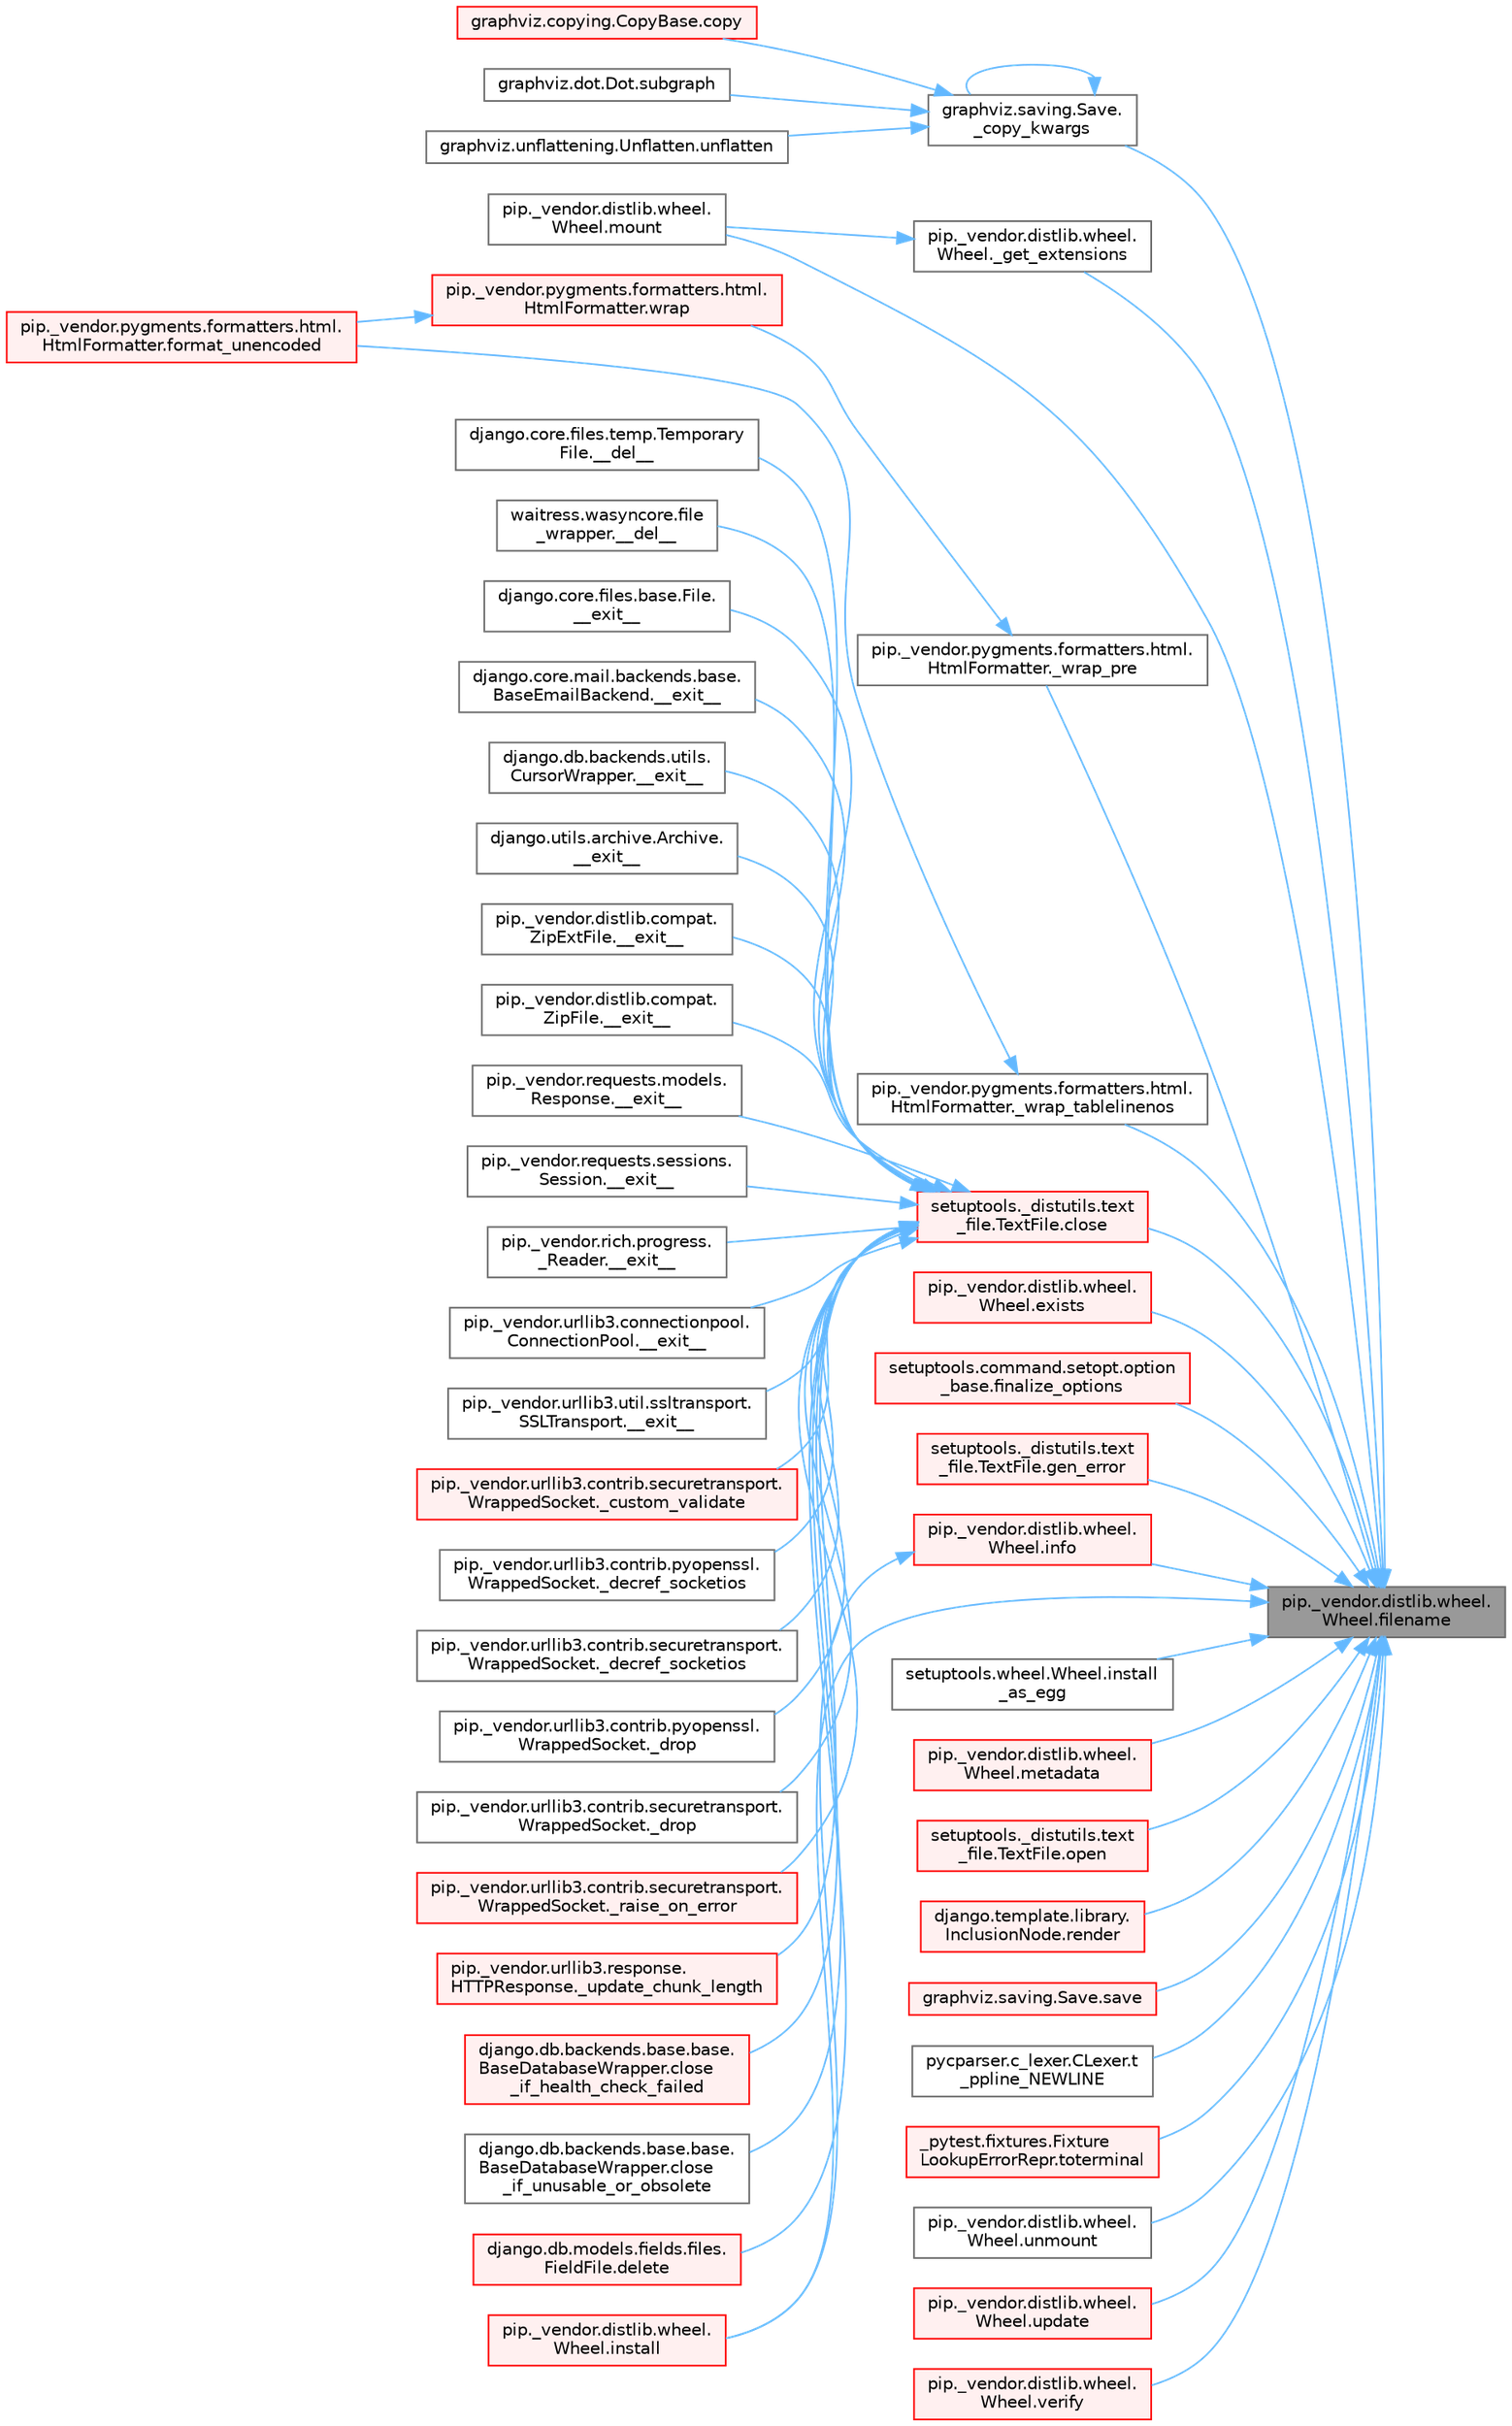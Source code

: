 digraph "pip._vendor.distlib.wheel.Wheel.filename"
{
 // LATEX_PDF_SIZE
  bgcolor="transparent";
  edge [fontname=Helvetica,fontsize=10,labelfontname=Helvetica,labelfontsize=10];
  node [fontname=Helvetica,fontsize=10,shape=box,height=0.2,width=0.4];
  rankdir="RL";
  Node1 [id="Node000001",label="pip._vendor.distlib.wheel.\lWheel.filename",height=0.2,width=0.4,color="gray40", fillcolor="grey60", style="filled", fontcolor="black",tooltip=" "];
  Node1 -> Node2 [id="edge1_Node000001_Node000002",dir="back",color="steelblue1",style="solid",tooltip=" "];
  Node2 [id="Node000002",label="graphviz.saving.Save.\l_copy_kwargs",height=0.2,width=0.4,color="grey40", fillcolor="white", style="filled",URL="$classgraphviz_1_1saving_1_1_save.html#a3e0bdd953aa85f02af5473ff061fc387",tooltip=" "];
  Node2 -> Node2 [id="edge2_Node000002_Node000002",dir="back",color="steelblue1",style="solid",tooltip=" "];
  Node2 -> Node3 [id="edge3_Node000002_Node000003",dir="back",color="steelblue1",style="solid",tooltip=" "];
  Node3 [id="Node000003",label="graphviz.copying.CopyBase.copy",height=0.2,width=0.4,color="red", fillcolor="#FFF0F0", style="filled",URL="$classgraphviz_1_1copying_1_1_copy_base.html#a2f81c0dd9b8d1f25d9aebacfdb5ee284",tooltip=" "];
  Node2 -> Node1140 [id="edge4_Node000002_Node001140",dir="back",color="steelblue1",style="solid",tooltip=" "];
  Node1140 [id="Node001140",label="graphviz.dot.Dot.subgraph",height=0.2,width=0.4,color="grey40", fillcolor="white", style="filled",URL="$classgraphviz_1_1dot_1_1_dot.html#aa9f1022e8fe3d291fb929fbb4af7f831",tooltip=" "];
  Node2 -> Node1141 [id="edge5_Node000002_Node001141",dir="back",color="steelblue1",style="solid",tooltip=" "];
  Node1141 [id="Node001141",label="graphviz.unflattening.Unflatten.unflatten",height=0.2,width=0.4,color="grey40", fillcolor="white", style="filled",URL="$classgraphviz_1_1unflattening_1_1_unflatten.html#a35aae356d671a4b7d284249cdd4ff734",tooltip=" "];
  Node1 -> Node566 [id="edge6_Node000001_Node000566",dir="back",color="steelblue1",style="solid",tooltip=" "];
  Node566 [id="Node000566",label="pip._vendor.distlib.wheel.\lWheel._get_extensions",height=0.2,width=0.4,color="grey40", fillcolor="white", style="filled",URL="$classpip_1_1__vendor_1_1distlib_1_1wheel_1_1_wheel.html#a73a762e18348cb6866fe316c4796fb50",tooltip=" "];
  Node566 -> Node567 [id="edge7_Node000566_Node000567",dir="back",color="steelblue1",style="solid",tooltip=" "];
  Node567 [id="Node000567",label="pip._vendor.distlib.wheel.\lWheel.mount",height=0.2,width=0.4,color="grey40", fillcolor="white", style="filled",URL="$classpip_1_1__vendor_1_1distlib_1_1wheel_1_1_wheel.html#a200397d45c2b1e462e2e87ad21b34ba5",tooltip=" "];
  Node1 -> Node1566 [id="edge8_Node000001_Node001566",dir="back",color="steelblue1",style="solid",tooltip=" "];
  Node1566 [id="Node001566",label="pip._vendor.pygments.formatters.html.\lHtmlFormatter._wrap_pre",height=0.2,width=0.4,color="grey40", fillcolor="white", style="filled",URL="$classpip_1_1__vendor_1_1pygments_1_1formatters_1_1html_1_1_html_formatter.html#a1c0458f927ea36cdeec703ed0997feff",tooltip=" "];
  Node1566 -> Node1567 [id="edge9_Node001566_Node001567",dir="back",color="steelblue1",style="solid",tooltip=" "];
  Node1567 [id="Node001567",label="pip._vendor.pygments.formatters.html.\lHtmlFormatter.wrap",height=0.2,width=0.4,color="red", fillcolor="#FFF0F0", style="filled",URL="$classpip_1_1__vendor_1_1pygments_1_1formatters_1_1html_1_1_html_formatter.html#a84f7a3db7ec986e86c4491b0e5ac81a5",tooltip=" "];
  Node1567 -> Node1568 [id="edge10_Node001567_Node001568",dir="back",color="steelblue1",style="solid",tooltip=" "];
  Node1568 [id="Node001568",label="pip._vendor.pygments.formatters.html.\lHtmlFormatter.format_unencoded",height=0.2,width=0.4,color="red", fillcolor="#FFF0F0", style="filled",URL="$classpip_1_1__vendor_1_1pygments_1_1formatters_1_1html_1_1_html_formatter.html#a296a51115f9ec5f6663333a86e0df5b0",tooltip=" "];
  Node1 -> Node1569 [id="edge11_Node000001_Node001569",dir="back",color="steelblue1",style="solid",tooltip=" "];
  Node1569 [id="Node001569",label="pip._vendor.pygments.formatters.html.\lHtmlFormatter._wrap_tablelinenos",height=0.2,width=0.4,color="grey40", fillcolor="white", style="filled",URL="$classpip_1_1__vendor_1_1pygments_1_1formatters_1_1html_1_1_html_formatter.html#ab8adb97a125058b7f834745a37ac7662",tooltip=" "];
  Node1569 -> Node1568 [id="edge12_Node001569_Node001568",dir="back",color="steelblue1",style="solid",tooltip=" "];
  Node1 -> Node1570 [id="edge13_Node000001_Node001570",dir="back",color="steelblue1",style="solid",tooltip=" "];
  Node1570 [id="Node001570",label="setuptools._distutils.text\l_file.TextFile.close",height=0.2,width=0.4,color="red", fillcolor="#FFF0F0", style="filled",URL="$classsetuptools_1_1__distutils_1_1text__file_1_1_text_file.html#a880e75e9f3da58303c2746ad57f825bd",tooltip=" "];
  Node1570 -> Node27 [id="edge14_Node001570_Node000027",dir="back",color="steelblue1",style="solid",tooltip=" "];
  Node27 [id="Node000027",label="django.core.files.temp.Temporary\lFile.__del__",height=0.2,width=0.4,color="grey40", fillcolor="white", style="filled",URL="$classdjango_1_1core_1_1files_1_1temp_1_1_temporary_file.html#a95809e90e91ff4f43e62813734a1ff5f",tooltip=" "];
  Node1570 -> Node28 [id="edge15_Node001570_Node000028",dir="back",color="steelblue1",style="solid",tooltip=" "];
  Node28 [id="Node000028",label="waitress.wasyncore.file\l_wrapper.__del__",height=0.2,width=0.4,color="grey40", fillcolor="white", style="filled",URL="$classwaitress_1_1wasyncore_1_1file__wrapper.html#a4e25ecc24a6210bc5e295c433e632780",tooltip=" "];
  Node1570 -> Node29 [id="edge16_Node001570_Node000029",dir="back",color="steelblue1",style="solid",tooltip=" "];
  Node29 [id="Node000029",label="django.core.files.base.File.\l__exit__",height=0.2,width=0.4,color="grey40", fillcolor="white", style="filled",URL="$classdjango_1_1core_1_1files_1_1base_1_1_file.html#ae0b1191c5014d84fee107227495e239c",tooltip=" "];
  Node1570 -> Node30 [id="edge17_Node001570_Node000030",dir="back",color="steelblue1",style="solid",tooltip=" "];
  Node30 [id="Node000030",label="django.core.mail.backends.base.\lBaseEmailBackend.__exit__",height=0.2,width=0.4,color="grey40", fillcolor="white", style="filled",URL="$classdjango_1_1core_1_1mail_1_1backends_1_1base_1_1_base_email_backend.html#ab6610ac0ed4aba1a8172e85b59065503",tooltip=" "];
  Node1570 -> Node31 [id="edge18_Node001570_Node000031",dir="back",color="steelblue1",style="solid",tooltip=" "];
  Node31 [id="Node000031",label="django.db.backends.utils.\lCursorWrapper.__exit__",height=0.2,width=0.4,color="grey40", fillcolor="white", style="filled",URL="$classdjango_1_1db_1_1backends_1_1utils_1_1_cursor_wrapper.html#a02f5176bb3b2e598d12ac8fdf26f3496",tooltip=" "];
  Node1570 -> Node32 [id="edge19_Node001570_Node000032",dir="back",color="steelblue1",style="solid",tooltip=" "];
  Node32 [id="Node000032",label="django.utils.archive.Archive.\l__exit__",height=0.2,width=0.4,color="grey40", fillcolor="white", style="filled",URL="$classdjango_1_1utils_1_1archive_1_1_archive.html#a9a50df9316e6d45236868d7561a13d78",tooltip=" "];
  Node1570 -> Node33 [id="edge20_Node001570_Node000033",dir="back",color="steelblue1",style="solid",tooltip=" "];
  Node33 [id="Node000033",label="pip._vendor.distlib.compat.\lZipExtFile.__exit__",height=0.2,width=0.4,color="grey40", fillcolor="white", style="filled",URL="$classpip_1_1__vendor_1_1distlib_1_1compat_1_1_zip_ext_file.html#ad18398fe6a9f5109a3b0a62aa29d830c",tooltip=" "];
  Node1570 -> Node34 [id="edge21_Node001570_Node000034",dir="back",color="steelblue1",style="solid",tooltip=" "];
  Node34 [id="Node000034",label="pip._vendor.distlib.compat.\lZipFile.__exit__",height=0.2,width=0.4,color="grey40", fillcolor="white", style="filled",URL="$classpip_1_1__vendor_1_1distlib_1_1compat_1_1_zip_file.html#ae730617981b5947edb5f7838f1caabb4",tooltip=" "];
  Node1570 -> Node35 [id="edge22_Node001570_Node000035",dir="back",color="steelblue1",style="solid",tooltip=" "];
  Node35 [id="Node000035",label="pip._vendor.requests.models.\lResponse.__exit__",height=0.2,width=0.4,color="grey40", fillcolor="white", style="filled",URL="$classpip_1_1__vendor_1_1requests_1_1models_1_1_response.html#a1f5f32680ba6cd5002b2c19b7b8b0705",tooltip=" "];
  Node1570 -> Node36 [id="edge23_Node001570_Node000036",dir="back",color="steelblue1",style="solid",tooltip=" "];
  Node36 [id="Node000036",label="pip._vendor.requests.sessions.\lSession.__exit__",height=0.2,width=0.4,color="grey40", fillcolor="white", style="filled",URL="$classpip_1_1__vendor_1_1requests_1_1sessions_1_1_session.html#aa063240820ab2fc28ed471a014a47963",tooltip=" "];
  Node1570 -> Node37 [id="edge24_Node001570_Node000037",dir="back",color="steelblue1",style="solid",tooltip=" "];
  Node37 [id="Node000037",label="pip._vendor.rich.progress.\l_Reader.__exit__",height=0.2,width=0.4,color="grey40", fillcolor="white", style="filled",URL="$classpip_1_1__vendor_1_1rich_1_1progress_1_1___reader.html#a82781ca9c3ea0f5a0a3f9bd309e05b85",tooltip=" "];
  Node1570 -> Node38 [id="edge25_Node001570_Node000038",dir="back",color="steelblue1",style="solid",tooltip=" "];
  Node38 [id="Node000038",label="pip._vendor.urllib3.connectionpool.\lConnectionPool.__exit__",height=0.2,width=0.4,color="grey40", fillcolor="white", style="filled",URL="$classpip_1_1__vendor_1_1urllib3_1_1connectionpool_1_1_connection_pool.html#adfa39f03564a54c98c18206145aa9d0f",tooltip=" "];
  Node1570 -> Node39 [id="edge26_Node001570_Node000039",dir="back",color="steelblue1",style="solid",tooltip=" "];
  Node39 [id="Node000039",label="pip._vendor.urllib3.util.ssltransport.\lSSLTransport.__exit__",height=0.2,width=0.4,color="grey40", fillcolor="white", style="filled",URL="$classpip_1_1__vendor_1_1urllib3_1_1util_1_1ssltransport_1_1_s_s_l_transport.html#ae3f2aec625e9a75bbcd96b467cf3b7fd",tooltip=" "];
  Node1570 -> Node40 [id="edge27_Node001570_Node000040",dir="back",color="steelblue1",style="solid",tooltip=" "];
  Node40 [id="Node000040",label="pip._vendor.urllib3.contrib.securetransport.\lWrappedSocket._custom_validate",height=0.2,width=0.4,color="red", fillcolor="#FFF0F0", style="filled",URL="$classpip_1_1__vendor_1_1urllib3_1_1contrib_1_1securetransport_1_1_wrapped_socket.html#a792d7036b5574cd74ffbf75a1d40e8ea",tooltip=" "];
  Node1570 -> Node42 [id="edge28_Node001570_Node000042",dir="back",color="steelblue1",style="solid",tooltip=" "];
  Node42 [id="Node000042",label="pip._vendor.urllib3.contrib.pyopenssl.\lWrappedSocket._decref_socketios",height=0.2,width=0.4,color="grey40", fillcolor="white", style="filled",URL="$classpip_1_1__vendor_1_1urllib3_1_1contrib_1_1pyopenssl_1_1_wrapped_socket.html#a852978001c35f19a5668b6b635b4d466",tooltip=" "];
  Node1570 -> Node43 [id="edge29_Node001570_Node000043",dir="back",color="steelblue1",style="solid",tooltip=" "];
  Node43 [id="Node000043",label="pip._vendor.urllib3.contrib.securetransport.\lWrappedSocket._decref_socketios",height=0.2,width=0.4,color="grey40", fillcolor="white", style="filled",URL="$classpip_1_1__vendor_1_1urllib3_1_1contrib_1_1securetransport_1_1_wrapped_socket.html#aece833c51ea926f1a23410d725e8e0bc",tooltip=" "];
  Node1570 -> Node44 [id="edge30_Node001570_Node000044",dir="back",color="steelblue1",style="solid",tooltip=" "];
  Node44 [id="Node000044",label="pip._vendor.urllib3.contrib.pyopenssl.\lWrappedSocket._drop",height=0.2,width=0.4,color="grey40", fillcolor="white", style="filled",URL="$classpip_1_1__vendor_1_1urllib3_1_1contrib_1_1pyopenssl_1_1_wrapped_socket.html#a7d3e248bcf60a9d8606bbcde69f785f5",tooltip=" "];
  Node1570 -> Node45 [id="edge31_Node001570_Node000045",dir="back",color="steelblue1",style="solid",tooltip=" "];
  Node45 [id="Node000045",label="pip._vendor.urllib3.contrib.securetransport.\lWrappedSocket._drop",height=0.2,width=0.4,color="grey40", fillcolor="white", style="filled",URL="$classpip_1_1__vendor_1_1urllib3_1_1contrib_1_1securetransport_1_1_wrapped_socket.html#aa5120335fca67c7dd6cc4b1cf6d7e74f",tooltip=" "];
  Node1570 -> Node46 [id="edge32_Node001570_Node000046",dir="back",color="steelblue1",style="solid",tooltip=" "];
  Node46 [id="Node000046",label="pip._vendor.urllib3.contrib.securetransport.\lWrappedSocket._raise_on_error",height=0.2,width=0.4,color="red", fillcolor="#FFF0F0", style="filled",URL="$classpip_1_1__vendor_1_1urllib3_1_1contrib_1_1securetransport_1_1_wrapped_socket.html#ae89ceec48b026fbcf5e9888ee21e0c09",tooltip=" "];
  Node1570 -> Node178 [id="edge33_Node001570_Node000178",dir="back",color="steelblue1",style="solid",tooltip=" "];
  Node178 [id="Node000178",label="pip._vendor.urllib3.response.\lHTTPResponse._update_chunk_length",height=0.2,width=0.4,color="red", fillcolor="#FFF0F0", style="filled",URL="$classpip_1_1__vendor_1_1urllib3_1_1response_1_1_h_t_t_p_response.html#adbdd73c32bc7b36f2120d5ab8189e8d8",tooltip=" "];
  Node1570 -> Node401 [id="edge34_Node001570_Node000401",dir="back",color="steelblue1",style="solid",tooltip=" "];
  Node401 [id="Node000401",label="django.db.backends.base.base.\lBaseDatabaseWrapper.close\l_if_health_check_failed",height=0.2,width=0.4,color="red", fillcolor="#FFF0F0", style="filled",URL="$classdjango_1_1db_1_1backends_1_1base_1_1base_1_1_base_database_wrapper.html#a3f4d11734d2da94781f00468b6bd3981",tooltip=" "];
  Node1570 -> Node1571 [id="edge35_Node001570_Node001571",dir="back",color="steelblue1",style="solid",tooltip=" "];
  Node1571 [id="Node001571",label="django.db.backends.base.base.\lBaseDatabaseWrapper.close\l_if_unusable_or_obsolete",height=0.2,width=0.4,color="grey40", fillcolor="white", style="filled",URL="$classdjango_1_1db_1_1backends_1_1base_1_1base_1_1_base_database_wrapper.html#a599dfc5a8da20da69ffa5a94869dad01",tooltip=" "];
  Node1570 -> Node1572 [id="edge36_Node001570_Node001572",dir="back",color="steelblue1",style="solid",tooltip=" "];
  Node1572 [id="Node001572",label="django.db.models.fields.files.\lFieldFile.delete",height=0.2,width=0.4,color="red", fillcolor="#FFF0F0", style="filled",URL="$classdjango_1_1db_1_1models_1_1fields_1_1files_1_1_field_file.html#a9ceb820ca3d1263f793b61694dbc8214",tooltip=" "];
  Node1 -> Node573 [id="edge37_Node000001_Node000573",dir="back",color="steelblue1",style="solid",tooltip=" "];
  Node573 [id="Node000573",label="pip._vendor.distlib.wheel.\lWheel.exists",height=0.2,width=0.4,color="red", fillcolor="#FFF0F0", style="filled",URL="$classpip_1_1__vendor_1_1distlib_1_1wheel_1_1_wheel.html#a9ea7ded38fabd19aa8604ad550a8d6aa",tooltip=" "];
  Node1 -> Node1609 [id="edge38_Node000001_Node001609",dir="back",color="steelblue1",style="solid",tooltip=" "];
  Node1609 [id="Node001609",label="setuptools.command.setopt.option\l_base.finalize_options",height=0.2,width=0.4,color="red", fillcolor="#FFF0F0", style="filled",URL="$classsetuptools_1_1command_1_1setopt_1_1option__base.html#a43b3749bfce2c4a8b00663b6f6bc124d",tooltip=" "];
  Node1 -> Node1610 [id="edge39_Node000001_Node001610",dir="back",color="steelblue1",style="solid",tooltip=" "];
  Node1610 [id="Node001610",label="setuptools._distutils.text\l_file.TextFile.gen_error",height=0.2,width=0.4,color="red", fillcolor="#FFF0F0", style="filled",URL="$classsetuptools_1_1__distutils_1_1text__file_1_1_text_file.html#a9991fa038bd382ef25b2e21b0dcc422d",tooltip=" "];
  Node1 -> Node581 [id="edge40_Node000001_Node000581",dir="back",color="steelblue1",style="solid",tooltip=" "];
  Node581 [id="Node000581",label="pip._vendor.distlib.wheel.\lWheel.info",height=0.2,width=0.4,color="red", fillcolor="#FFF0F0", style="filled",URL="$classpip_1_1__vendor_1_1distlib_1_1wheel_1_1_wheel.html#a81ca97c6a25d0d98ac526fdf1d993b3e",tooltip=" "];
  Node581 -> Node1675 [id="edge41_Node000581_Node001675",dir="back",color="steelblue1",style="solid",tooltip=" "];
  Node1675 [id="Node001675",label="pip._vendor.distlib.wheel.\lWheel.install",height=0.2,width=0.4,color="red", fillcolor="#FFF0F0", style="filled",URL="$classpip_1_1__vendor_1_1distlib_1_1wheel_1_1_wheel.html#a2d42ca18eda62d320111afef46504f5c",tooltip=" "];
  Node1 -> Node1675 [id="edge42_Node000001_Node001675",dir="back",color="steelblue1",style="solid",tooltip=" "];
  Node1 -> Node1676 [id="edge43_Node000001_Node001676",dir="back",color="steelblue1",style="solid",tooltip=" "];
  Node1676 [id="Node001676",label="setuptools.wheel.Wheel.install\l_as_egg",height=0.2,width=0.4,color="grey40", fillcolor="white", style="filled",URL="$classsetuptools_1_1wheel_1_1_wheel.html#aad875e0355880e586d5ecefaa448171e",tooltip=" "];
  Node1 -> Node1677 [id="edge44_Node000001_Node001677",dir="back",color="steelblue1",style="solid",tooltip=" "];
  Node1677 [id="Node001677",label="pip._vendor.distlib.wheel.\lWheel.metadata",height=0.2,width=0.4,color="red", fillcolor="#FFF0F0", style="filled",URL="$classpip_1_1__vendor_1_1distlib_1_1wheel_1_1_wheel.html#a9e567ddb3165e2b2bdb2c358774b32a6",tooltip=" "];
  Node1 -> Node567 [id="edge45_Node000001_Node000567",dir="back",color="steelblue1",style="solid",tooltip=" "];
  Node1 -> Node1769 [id="edge46_Node000001_Node001769",dir="back",color="steelblue1",style="solid",tooltip=" "];
  Node1769 [id="Node001769",label="setuptools._distutils.text\l_file.TextFile.open",height=0.2,width=0.4,color="red", fillcolor="#FFF0F0", style="filled",URL="$classsetuptools_1_1__distutils_1_1text__file_1_1_text_file.html#ab568abcef363b1b422cddfead42e68b2",tooltip=" "];
  Node1 -> Node2527 [id="edge47_Node000001_Node002527",dir="back",color="steelblue1",style="solid",tooltip=" "];
  Node2527 [id="Node002527",label="django.template.library.\lInclusionNode.render",height=0.2,width=0.4,color="red", fillcolor="#FFF0F0", style="filled",URL="$classdjango_1_1template_1_1library_1_1_inclusion_node.html#a174d626410c648cc77c205d071bda24a",tooltip=" "];
  Node1 -> Node2528 [id="edge48_Node000001_Node002528",dir="back",color="steelblue1",style="solid",tooltip=" "];
  Node2528 [id="Node002528",label="graphviz.saving.Save.save",height=0.2,width=0.4,color="red", fillcolor="#FFF0F0", style="filled",URL="$classgraphviz_1_1saving_1_1_save.html#a1254150af63856e7706cdb5c94633e5e",tooltip=" "];
  Node1 -> Node2529 [id="edge49_Node000001_Node002529",dir="back",color="steelblue1",style="solid",tooltip=" "];
  Node2529 [id="Node002529",label="pycparser.c_lexer.CLexer.t\l_ppline_NEWLINE",height=0.2,width=0.4,color="grey40", fillcolor="white", style="filled",URL="$classpycparser_1_1c__lexer_1_1_c_lexer.html#a10f6392f8d7a63fd3fa840b878f6d536",tooltip=" "];
  Node1 -> Node2530 [id="edge50_Node000001_Node002530",dir="back",color="steelblue1",style="solid",tooltip=" "];
  Node2530 [id="Node002530",label="_pytest.fixtures.Fixture\lLookupErrorRepr.toterminal",height=0.2,width=0.4,color="red", fillcolor="#FFF0F0", style="filled",URL="$class__pytest_1_1fixtures_1_1_fixture_lookup_error_repr.html#a5efab5f6049a3b6c30850794a14c7923",tooltip=" "];
  Node1 -> Node2531 [id="edge51_Node000001_Node002531",dir="back",color="steelblue1",style="solid",tooltip=" "];
  Node2531 [id="Node002531",label="pip._vendor.distlib.wheel.\lWheel.unmount",height=0.2,width=0.4,color="grey40", fillcolor="white", style="filled",URL="$classpip_1_1__vendor_1_1distlib_1_1wheel_1_1_wheel.html#a91fc960410486ef8b9c7d6409de2f5cf",tooltip=" "];
  Node1 -> Node2306 [id="edge52_Node000001_Node002306",dir="back",color="steelblue1",style="solid",tooltip=" "];
  Node2306 [id="Node002306",label="pip._vendor.distlib.wheel.\lWheel.update",height=0.2,width=0.4,color="red", fillcolor="#FFF0F0", style="filled",URL="$classpip_1_1__vendor_1_1distlib_1_1wheel_1_1_wheel.html#af0fa6892c3a4e935a5ff2887f80b14ff",tooltip=" "];
  Node1 -> Node2309 [id="edge53_Node000001_Node002309",dir="back",color="steelblue1",style="solid",tooltip=" "];
  Node2309 [id="Node002309",label="pip._vendor.distlib.wheel.\lWheel.verify",height=0.2,width=0.4,color="red", fillcolor="#FFF0F0", style="filled",URL="$classpip_1_1__vendor_1_1distlib_1_1wheel_1_1_wheel.html#ab3276be65a376884ef85606365265af8",tooltip=" "];
}
